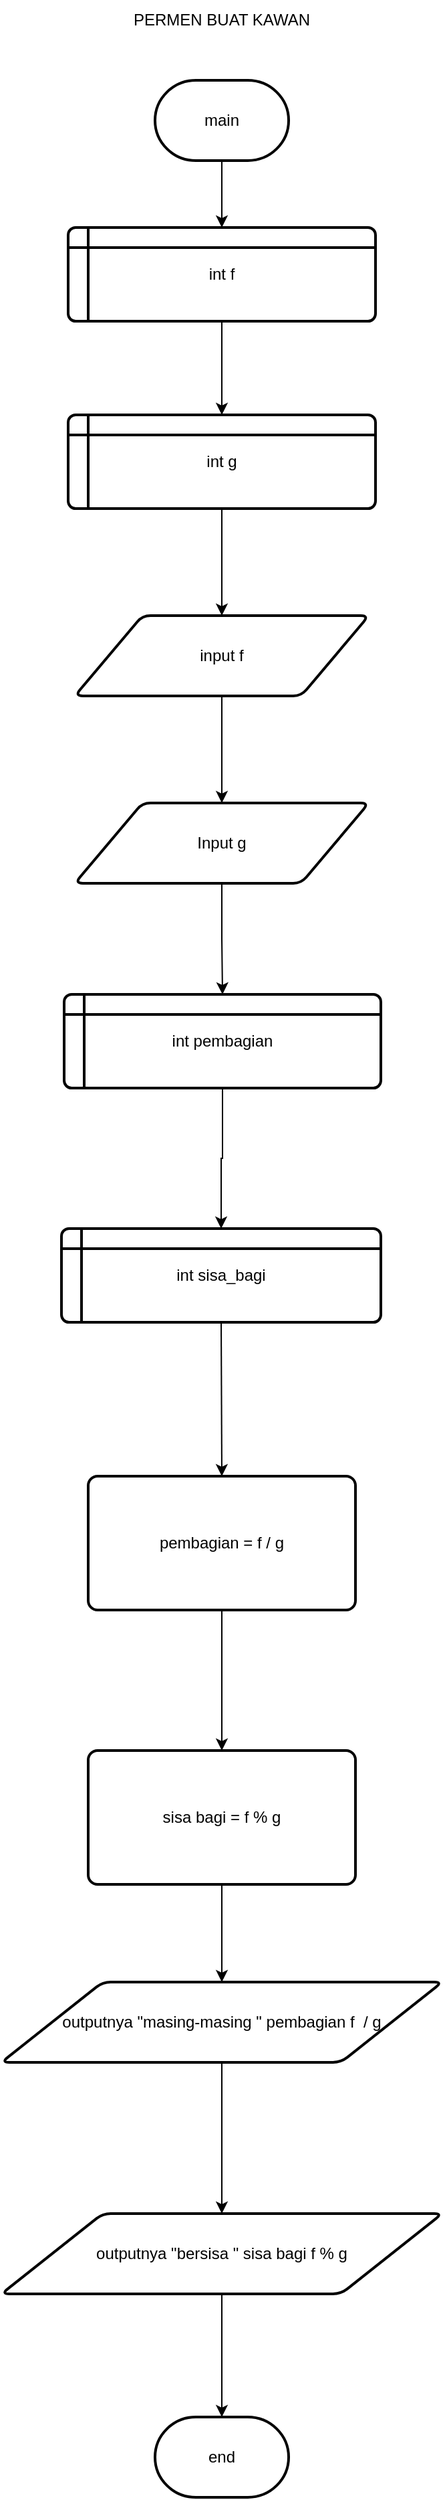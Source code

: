 <mxfile version="21.8.1" type="device">
  <diagram name="Halaman-1" id="X91EUM96wR6aBRwZ43XK">
    <mxGraphModel dx="1167" dy="629" grid="0" gridSize="10" guides="1" tooltips="1" connect="1" arrows="1" fold="1" page="1" pageScale="1" pageWidth="827" pageHeight="1169" math="0" shadow="0">
      <root>
        <mxCell id="0" />
        <mxCell id="1" parent="0" />
        <mxCell id="9lWoXWS1h_wKaqFB9GSv-12" value="" style="edgeStyle=orthogonalEdgeStyle;rounded=0;orthogonalLoop=1;jettySize=auto;html=1;" parent="1" source="9lWoXWS1h_wKaqFB9GSv-1" target="9lWoXWS1h_wKaqFB9GSv-3" edge="1">
          <mxGeometry relative="1" as="geometry" />
        </mxCell>
        <mxCell id="9lWoXWS1h_wKaqFB9GSv-1" value="main" style="strokeWidth=2;html=1;shape=mxgraph.flowchart.terminator;whiteSpace=wrap;" parent="1" vertex="1">
          <mxGeometry x="364" y="100" width="100" height="60" as="geometry" />
        </mxCell>
        <mxCell id="9lWoXWS1h_wKaqFB9GSv-13" value="" style="edgeStyle=orthogonalEdgeStyle;rounded=0;orthogonalLoop=1;jettySize=auto;html=1;" parent="1" source="9lWoXWS1h_wKaqFB9GSv-3" target="9lWoXWS1h_wKaqFB9GSv-4" edge="1">
          <mxGeometry relative="1" as="geometry" />
        </mxCell>
        <mxCell id="9lWoXWS1h_wKaqFB9GSv-3" value="int f" style="shape=internalStorage;whiteSpace=wrap;html=1;dx=15;dy=15;rounded=1;arcSize=8;strokeWidth=2;" parent="1" vertex="1">
          <mxGeometry x="299" y="210" width="230" height="70" as="geometry" />
        </mxCell>
        <mxCell id="9lWoXWS1h_wKaqFB9GSv-14" value="" style="edgeStyle=orthogonalEdgeStyle;rounded=0;orthogonalLoop=1;jettySize=auto;html=1;" parent="1" source="9lWoXWS1h_wKaqFB9GSv-4" target="9lWoXWS1h_wKaqFB9GSv-5" edge="1">
          <mxGeometry relative="1" as="geometry" />
        </mxCell>
        <mxCell id="9lWoXWS1h_wKaqFB9GSv-4" value="int g" style="shape=internalStorage;whiteSpace=wrap;html=1;dx=15;dy=15;rounded=1;arcSize=8;strokeWidth=2;" parent="1" vertex="1">
          <mxGeometry x="299" y="350" width="230" height="70" as="geometry" />
        </mxCell>
        <mxCell id="9lWoXWS1h_wKaqFB9GSv-15" value="" style="edgeStyle=orthogonalEdgeStyle;rounded=0;orthogonalLoop=1;jettySize=auto;html=1;" parent="1" source="9lWoXWS1h_wKaqFB9GSv-5" target="9lWoXWS1h_wKaqFB9GSv-6" edge="1">
          <mxGeometry relative="1" as="geometry" />
        </mxCell>
        <mxCell id="9lWoXWS1h_wKaqFB9GSv-5" value="input f" style="shape=parallelogram;html=1;strokeWidth=2;perimeter=parallelogramPerimeter;whiteSpace=wrap;rounded=1;arcSize=12;size=0.23;" parent="1" vertex="1">
          <mxGeometry x="304" y="500" width="220" height="60" as="geometry" />
        </mxCell>
        <mxCell id="lupOd_pm3Br2wHSLZq5C-3" value="" style="edgeStyle=orthogonalEdgeStyle;rounded=0;orthogonalLoop=1;jettySize=auto;html=1;" edge="1" parent="1" source="9lWoXWS1h_wKaqFB9GSv-6" target="lupOd_pm3Br2wHSLZq5C-1">
          <mxGeometry relative="1" as="geometry" />
        </mxCell>
        <mxCell id="9lWoXWS1h_wKaqFB9GSv-6" value="Input g" style="shape=parallelogram;html=1;strokeWidth=2;perimeter=parallelogramPerimeter;whiteSpace=wrap;rounded=1;arcSize=12;size=0.23;" parent="1" vertex="1">
          <mxGeometry x="304" y="640" width="220" height="60" as="geometry" />
        </mxCell>
        <mxCell id="9lWoXWS1h_wKaqFB9GSv-18" value="" style="edgeStyle=orthogonalEdgeStyle;rounded=0;orthogonalLoop=1;jettySize=auto;html=1;" parent="1" source="9lWoXWS1h_wKaqFB9GSv-7" target="9lWoXWS1h_wKaqFB9GSv-8" edge="1">
          <mxGeometry relative="1" as="geometry" />
        </mxCell>
        <mxCell id="9lWoXWS1h_wKaqFB9GSv-7" value="pembagian = f / g" style="rounded=1;whiteSpace=wrap;html=1;absoluteArcSize=1;arcSize=14;strokeWidth=2;" parent="1" vertex="1">
          <mxGeometry x="314" y="1143" width="200" height="100" as="geometry" />
        </mxCell>
        <mxCell id="9lWoXWS1h_wKaqFB9GSv-19" value="" style="edgeStyle=orthogonalEdgeStyle;rounded=0;orthogonalLoop=1;jettySize=auto;html=1;" parent="1" source="9lWoXWS1h_wKaqFB9GSv-8" target="9lWoXWS1h_wKaqFB9GSv-9" edge="1">
          <mxGeometry relative="1" as="geometry" />
        </mxCell>
        <mxCell id="9lWoXWS1h_wKaqFB9GSv-8" value="sisa bagi = f % g" style="rounded=1;whiteSpace=wrap;html=1;absoluteArcSize=1;arcSize=14;strokeWidth=2;" parent="1" vertex="1">
          <mxGeometry x="314" y="1348" width="200" height="100" as="geometry" />
        </mxCell>
        <mxCell id="9lWoXWS1h_wKaqFB9GSv-20" value="" style="edgeStyle=orthogonalEdgeStyle;rounded=0;orthogonalLoop=1;jettySize=auto;html=1;" parent="1" source="9lWoXWS1h_wKaqFB9GSv-9" target="9lWoXWS1h_wKaqFB9GSv-10" edge="1">
          <mxGeometry relative="1" as="geometry" />
        </mxCell>
        <mxCell id="9lWoXWS1h_wKaqFB9GSv-9" value="outputnya &quot;masing-masing &quot; pembagian f&amp;nbsp; / g" style="shape=parallelogram;html=1;strokeWidth=2;perimeter=parallelogramPerimeter;whiteSpace=wrap;rounded=1;arcSize=12;size=0.23;" parent="1" vertex="1">
          <mxGeometry x="249" y="1521" width="330" height="60" as="geometry" />
        </mxCell>
        <mxCell id="9lWoXWS1h_wKaqFB9GSv-21" value="" style="edgeStyle=orthogonalEdgeStyle;rounded=0;orthogonalLoop=1;jettySize=auto;html=1;" parent="1" source="9lWoXWS1h_wKaqFB9GSv-10" target="9lWoXWS1h_wKaqFB9GSv-11" edge="1">
          <mxGeometry relative="1" as="geometry" />
        </mxCell>
        <mxCell id="9lWoXWS1h_wKaqFB9GSv-10" value="outputnya &quot;bersisa &quot; sisa bagi f % g" style="shape=parallelogram;html=1;strokeWidth=2;perimeter=parallelogramPerimeter;whiteSpace=wrap;rounded=1;arcSize=12;size=0.23;" parent="1" vertex="1">
          <mxGeometry x="249" y="1694" width="330" height="60" as="geometry" />
        </mxCell>
        <mxCell id="9lWoXWS1h_wKaqFB9GSv-11" value="end" style="strokeWidth=2;html=1;shape=mxgraph.flowchart.terminator;whiteSpace=wrap;" parent="1" vertex="1">
          <mxGeometry x="364" y="1846" width="100" height="60" as="geometry" />
        </mxCell>
        <mxCell id="n9Bu0Aqtd3_WB-HbfBEm-2" value="PERMEN BUAT KAWAN" style="text;html=1;strokeColor=none;fillColor=none;align=center;verticalAlign=middle;whiteSpace=wrap;rounded=0;" parent="1" vertex="1">
          <mxGeometry x="331" y="40" width="166" height="30" as="geometry" />
        </mxCell>
        <mxCell id="lupOd_pm3Br2wHSLZq5C-4" value="" style="edgeStyle=orthogonalEdgeStyle;rounded=0;orthogonalLoop=1;jettySize=auto;html=1;" edge="1" parent="1" source="lupOd_pm3Br2wHSLZq5C-1" target="lupOd_pm3Br2wHSLZq5C-2">
          <mxGeometry relative="1" as="geometry" />
        </mxCell>
        <mxCell id="lupOd_pm3Br2wHSLZq5C-1" value="int pembagian" style="shape=internalStorage;whiteSpace=wrap;html=1;dx=15;dy=15;rounded=1;arcSize=8;strokeWidth=2;" vertex="1" parent="1">
          <mxGeometry x="296" y="783" width="237" height="70" as="geometry" />
        </mxCell>
        <mxCell id="lupOd_pm3Br2wHSLZq5C-2" value="int sisa_bagi" style="shape=internalStorage;whiteSpace=wrap;html=1;dx=15;dy=15;rounded=1;arcSize=8;strokeWidth=2;" vertex="1" parent="1">
          <mxGeometry x="294" y="958" width="239" height="70" as="geometry" />
        </mxCell>
        <mxCell id="lupOd_pm3Br2wHSLZq5C-5" value="" style="endArrow=classic;html=1;rounded=0;exitX=0.5;exitY=1;exitDx=0;exitDy=0;entryX=0.5;entryY=0;entryDx=0;entryDy=0;" edge="1" parent="1" source="lupOd_pm3Br2wHSLZq5C-2" target="9lWoXWS1h_wKaqFB9GSv-7">
          <mxGeometry width="50" height="50" relative="1" as="geometry">
            <mxPoint x="408" y="1027" as="sourcePoint" />
            <mxPoint x="411" y="1160" as="targetPoint" />
            <Array as="points" />
          </mxGeometry>
        </mxCell>
      </root>
    </mxGraphModel>
  </diagram>
</mxfile>

